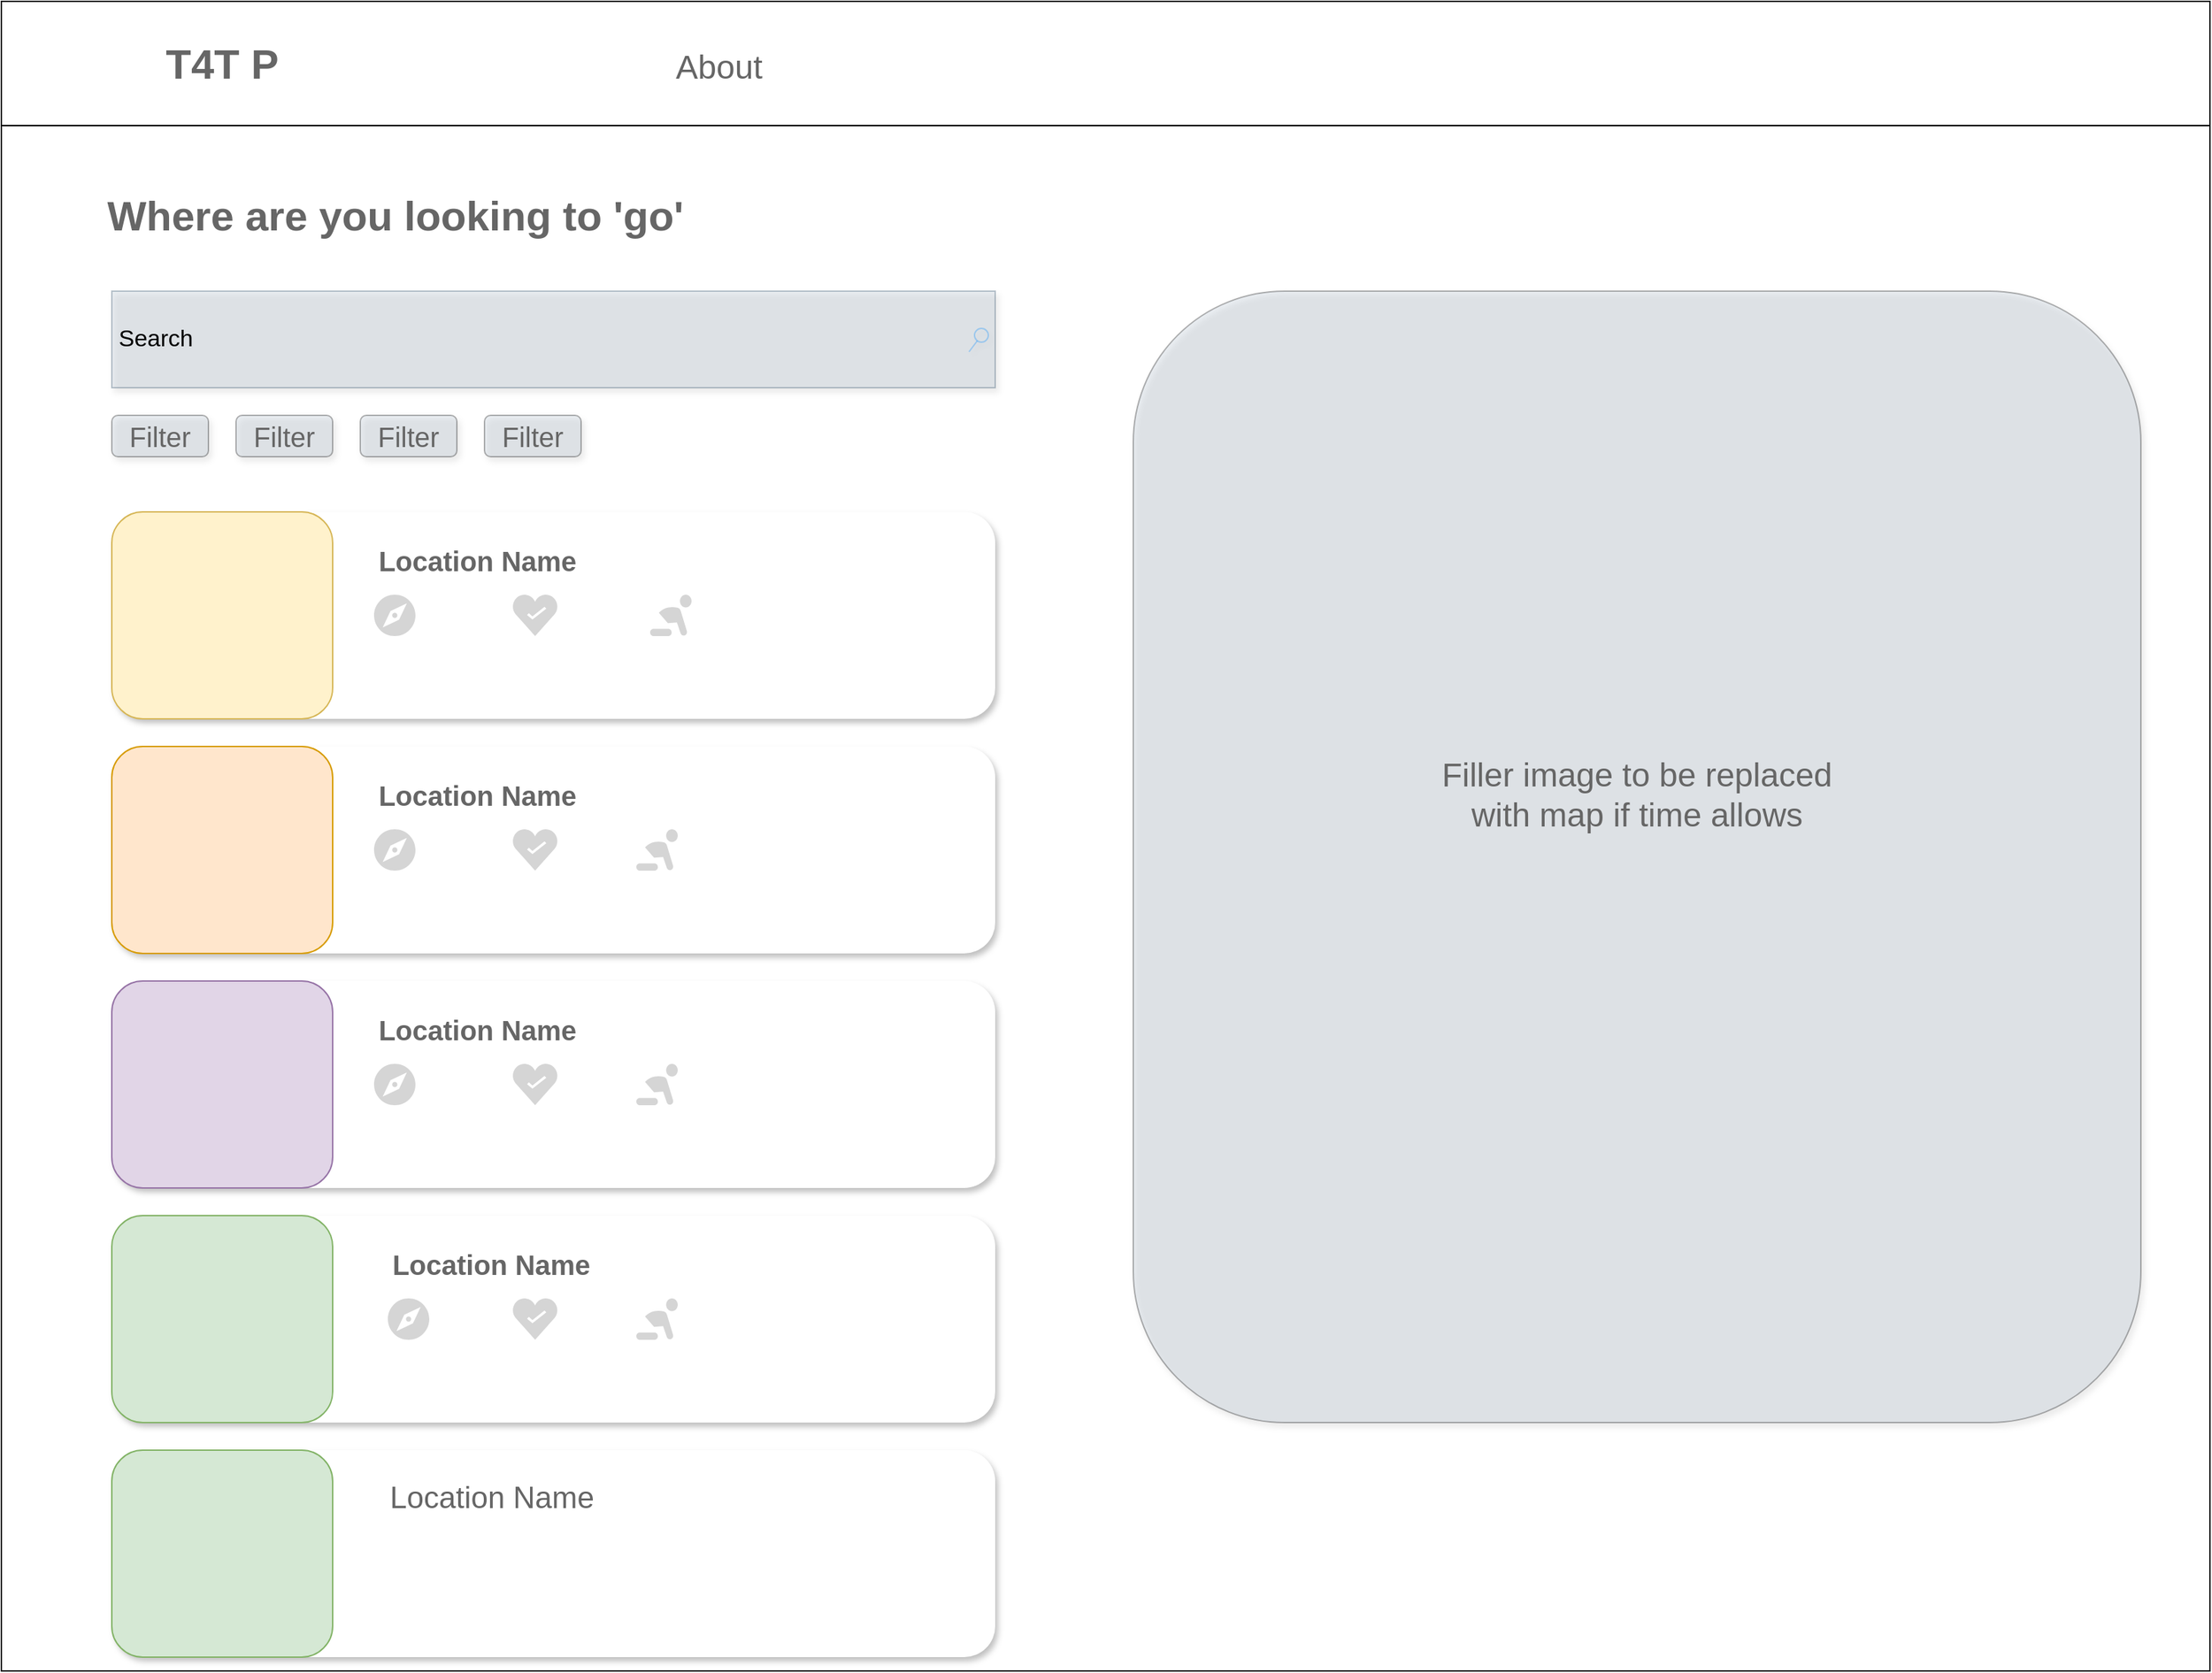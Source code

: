 <mxfile>
    <diagram id="0FMMelTUF6j1pL1O_twX" name="Landing-page">
        <mxGraphModel dx="876" dy="602" grid="1" gridSize="10" guides="1" tooltips="1" connect="1" arrows="1" fold="1" page="1" pageScale="1" pageWidth="1600" pageHeight="1200" math="0" shadow="0">
            <root>
                <mxCell id="0"/>
                <mxCell id="1" parent="0"/>
                <mxCell id="xIm1bSaZW-YQx07dGLlk-2" value="" style="swimlane;whiteSpace=wrap;html=1;startSize=90;" parent="1" vertex="1">
                    <mxGeometry width="1600" height="1210" as="geometry"/>
                </mxCell>
                <mxCell id="xIm1bSaZW-YQx07dGLlk-6" value="Search" style="strokeWidth=1;shadow=1;dashed=0;align=center;html=1;shape=mxgraph.mockup.forms.searchBox;strokeColor=#23445d;mainText=;strokeColor2=#008cff;fontSize=17;align=left;spacingLeft=3;fillColor=#BAC8D3;opacity=30;" parent="xIm1bSaZW-YQx07dGLlk-2" vertex="1">
                    <mxGeometry x="80" y="210" width="640" height="70" as="geometry"/>
                </mxCell>
                <mxCell id="xIm1bSaZW-YQx07dGLlk-7" value="" style="rounded=1;whiteSpace=wrap;html=1;shadow=1;strokeColor=none;" parent="xIm1bSaZW-YQx07dGLlk-2" vertex="1">
                    <mxGeometry x="80" y="370" width="640" height="150" as="geometry"/>
                </mxCell>
                <mxCell id="xIm1bSaZW-YQx07dGLlk-8" value="" style="rounded=1;whiteSpace=wrap;html=1;shadow=1;strokeColor=none;" parent="xIm1bSaZW-YQx07dGLlk-2" vertex="1">
                    <mxGeometry x="80" y="540" width="640" height="150" as="geometry"/>
                </mxCell>
                <mxCell id="xIm1bSaZW-YQx07dGLlk-9" value="" style="rounded=1;whiteSpace=wrap;html=1;shadow=1;strokeColor=none;" parent="xIm1bSaZW-YQx07dGLlk-2" vertex="1">
                    <mxGeometry x="80" y="710" width="640" height="150" as="geometry"/>
                </mxCell>
                <mxCell id="xIm1bSaZW-YQx07dGLlk-10" value="" style="rounded=1;whiteSpace=wrap;html=1;shadow=1;strokeColor=none;" parent="xIm1bSaZW-YQx07dGLlk-2" vertex="1">
                    <mxGeometry x="80" y="880" width="640" height="150" as="geometry"/>
                </mxCell>
                <mxCell id="xIm1bSaZW-YQx07dGLlk-11" value="" style="rounded=1;whiteSpace=wrap;html=1;fillColor=#ffe6cc;strokeColor=#d79b00;" parent="xIm1bSaZW-YQx07dGLlk-2" vertex="1">
                    <mxGeometry x="80" y="540" width="160" height="150" as="geometry"/>
                </mxCell>
                <mxCell id="xIm1bSaZW-YQx07dGLlk-12" value="" style="rounded=1;whiteSpace=wrap;html=1;fillColor=#fff2cc;strokeColor=#d6b656;" parent="xIm1bSaZW-YQx07dGLlk-2" vertex="1">
                    <mxGeometry x="80" y="370" width="160" height="150" as="geometry"/>
                </mxCell>
                <mxCell id="xIm1bSaZW-YQx07dGLlk-13" value="" style="rounded=1;whiteSpace=wrap;html=1;fillColor=#e1d5e7;strokeColor=#9673a6;" parent="xIm1bSaZW-YQx07dGLlk-2" vertex="1">
                    <mxGeometry x="80" y="710" width="160" height="150" as="geometry"/>
                </mxCell>
                <mxCell id="xIm1bSaZW-YQx07dGLlk-14" value="" style="rounded=1;whiteSpace=wrap;html=1;fillColor=#d5e8d4;strokeColor=#82b366;shadow=0;" parent="xIm1bSaZW-YQx07dGLlk-2" vertex="1">
                    <mxGeometry x="80" y="880" width="160" height="150" as="geometry"/>
                </mxCell>
                <mxCell id="xIm1bSaZW-YQx07dGLlk-15" value="&lt;b&gt;&lt;font color=&quot;#666666&quot; style=&quot;font-size: 20px;&quot;&gt;Location Name&lt;/font&gt;&lt;/b&gt;" style="text;html=1;strokeColor=none;fillColor=none;align=center;verticalAlign=middle;whiteSpace=wrap;rounded=0;" parent="xIm1bSaZW-YQx07dGLlk-2" vertex="1">
                    <mxGeometry x="270" y="390" width="150" height="30" as="geometry"/>
                </mxCell>
                <mxCell id="xIm1bSaZW-YQx07dGLlk-16" value="&lt;b&gt;&lt;font color=&quot;#666666&quot; style=&quot;font-size: 20px;&quot;&gt;Location Name&lt;/font&gt;&lt;/b&gt;" style="text;html=1;strokeColor=none;fillColor=none;align=center;verticalAlign=middle;whiteSpace=wrap;rounded=0;" parent="xIm1bSaZW-YQx07dGLlk-2" vertex="1">
                    <mxGeometry x="270" y="560" width="150" height="30" as="geometry"/>
                </mxCell>
                <mxCell id="xIm1bSaZW-YQx07dGLlk-17" value="&lt;b&gt;&lt;font color=&quot;#666666&quot; style=&quot;font-size: 20px;&quot;&gt;Location Name&lt;/font&gt;&lt;/b&gt;" style="text;html=1;strokeColor=none;fillColor=none;align=center;verticalAlign=middle;whiteSpace=wrap;rounded=0;" parent="xIm1bSaZW-YQx07dGLlk-2" vertex="1">
                    <mxGeometry x="270" y="730" width="150" height="30" as="geometry"/>
                </mxCell>
                <mxCell id="xIm1bSaZW-YQx07dGLlk-18" value="&lt;b&gt;&lt;font color=&quot;#666666&quot; style=&quot;font-size: 20px;&quot;&gt;Location Name&lt;/font&gt;&lt;/b&gt;" style="text;html=1;strokeColor=none;fillColor=none;align=center;verticalAlign=middle;whiteSpace=wrap;rounded=0;" parent="xIm1bSaZW-YQx07dGLlk-2" vertex="1">
                    <mxGeometry x="280" y="900" width="150" height="30" as="geometry"/>
                </mxCell>
                <mxCell id="xIm1bSaZW-YQx07dGLlk-21" value="" style="rounded=1;whiteSpace=wrap;html=1;shadow=1;strokeColor=none;" parent="xIm1bSaZW-YQx07dGLlk-2" vertex="1">
                    <mxGeometry x="80" y="1050" width="640" height="150" as="geometry"/>
                </mxCell>
                <mxCell id="xIm1bSaZW-YQx07dGLlk-22" value="" style="rounded=1;whiteSpace=wrap;html=1;fillColor=#d5e8d4;strokeColor=#82b366;shadow=0;" parent="xIm1bSaZW-YQx07dGLlk-2" vertex="1">
                    <mxGeometry x="80" y="1050" width="160" height="150" as="geometry"/>
                </mxCell>
                <mxCell id="xIm1bSaZW-YQx07dGLlk-23" value="&lt;font color=&quot;#666666&quot; style=&quot;font-size: 22px;&quot;&gt;Location Name&lt;/font&gt;" style="text;html=1;strokeColor=none;fillColor=none;align=center;verticalAlign=middle;whiteSpace=wrap;rounded=0;" parent="xIm1bSaZW-YQx07dGLlk-2" vertex="1">
                    <mxGeometry x="257.5" y="1070" width="195" height="30" as="geometry"/>
                </mxCell>
                <mxCell id="xIm1bSaZW-YQx07dGLlk-27" value="" style="dashed=0;aspect=fixed;verticalLabelPosition=bottom;verticalAlign=top;align=center;shape=mxgraph.gmdl.navigate;strokeColor=none;fillColor=#737373;shadow=0;sketch=0;rounded=1;fontSize=22;fontColor=#666666;opacity=30;" parent="xIm1bSaZW-YQx07dGLlk-2" vertex="1">
                    <mxGeometry x="280" y="940" width="30" height="30" as="geometry"/>
                </mxCell>
                <mxCell id="xIm1bSaZW-YQx07dGLlk-29" value="" style="dashed=0;aspect=fixed;verticalLabelPosition=bottom;verticalAlign=top;align=center;shape=mxgraph.gmdl.navigate;strokeColor=none;fillColor=#737373;shadow=0;sketch=0;rounded=1;fontSize=22;fontColor=#666666;opacity=30;" parent="xIm1bSaZW-YQx07dGLlk-2" vertex="1">
                    <mxGeometry x="270" y="770" width="30" height="30" as="geometry"/>
                </mxCell>
                <mxCell id="xIm1bSaZW-YQx07dGLlk-30" value="" style="dashed=0;aspect=fixed;verticalLabelPosition=bottom;verticalAlign=top;align=center;shape=mxgraph.gmdl.navigate;strokeColor=none;fillColor=#737373;shadow=0;sketch=0;rounded=1;fontSize=22;fontColor=#666666;opacity=30;" parent="xIm1bSaZW-YQx07dGLlk-2" vertex="1">
                    <mxGeometry x="270" y="430" width="30" height="30" as="geometry"/>
                </mxCell>
                <mxCell id="xIm1bSaZW-YQx07dGLlk-31" value="" style="dashed=0;aspect=fixed;verticalLabelPosition=bottom;verticalAlign=top;align=center;shape=mxgraph.gmdl.navigate;strokeColor=none;fillColor=#737373;shadow=0;sketch=0;rounded=1;fontSize=22;fontColor=#666666;opacity=30;" parent="xIm1bSaZW-YQx07dGLlk-2" vertex="1">
                    <mxGeometry x="270" y="600" width="30" height="30" as="geometry"/>
                </mxCell>
                <mxCell id="xIm1bSaZW-YQx07dGLlk-32" value="" style="dashed=0;aspect=fixed;verticalLabelPosition=bottom;verticalAlign=top;align=center;shape=mxgraph.gmdl.health;strokeColor=none;fillColor=#737373;shadow=0;sketch=0;rounded=1;fontSize=22;fontColor=#666666;opacity=30;" parent="xIm1bSaZW-YQx07dGLlk-2" vertex="1">
                    <mxGeometry x="370" y="770" width="33.33" height="30" as="geometry"/>
                </mxCell>
                <mxCell id="xIm1bSaZW-YQx07dGLlk-33" value="" style="dashed=0;aspect=fixed;verticalLabelPosition=bottom;verticalAlign=top;align=center;shape=mxgraph.gmdl.health;strokeColor=none;fillColor=#737373;shadow=0;sketch=0;rounded=1;fontSize=22;fontColor=#666666;opacity=30;" parent="xIm1bSaZW-YQx07dGLlk-2" vertex="1">
                    <mxGeometry x="370" y="600" width="33.33" height="30" as="geometry"/>
                </mxCell>
                <mxCell id="xIm1bSaZW-YQx07dGLlk-34" value="" style="dashed=0;aspect=fixed;verticalLabelPosition=bottom;verticalAlign=top;align=center;shape=mxgraph.gmdl.health;strokeColor=none;fillColor=#737373;shadow=0;sketch=0;rounded=1;fontSize=22;fontColor=#666666;opacity=30;" parent="xIm1bSaZW-YQx07dGLlk-2" vertex="1">
                    <mxGeometry x="370" y="430" width="33.33" height="30" as="geometry"/>
                </mxCell>
                <mxCell id="xIm1bSaZW-YQx07dGLlk-35" value="" style="dashed=0;aspect=fixed;verticalLabelPosition=bottom;verticalAlign=top;align=center;shape=mxgraph.gmdl.health;strokeColor=none;fillColor=#737373;shadow=0;sketch=0;rounded=1;fontSize=22;fontColor=#666666;opacity=30;" parent="xIm1bSaZW-YQx07dGLlk-2" vertex="1">
                    <mxGeometry x="370" y="940" width="33.33" height="30" as="geometry"/>
                </mxCell>
                <mxCell id="xIm1bSaZW-YQx07dGLlk-36" value="" style="dashed=0;aspect=fixed;verticalLabelPosition=bottom;verticalAlign=top;align=center;shape=mxgraph.gmdl.family;strokeColor=none;fillColor=#737373;shadow=0;sketch=0;rounded=1;fontSize=22;fontColor=#666666;opacity=30;" parent="xIm1bSaZW-YQx07dGLlk-2" vertex="1">
                    <mxGeometry x="460" y="940" width="30" height="30" as="geometry"/>
                </mxCell>
                <mxCell id="xIm1bSaZW-YQx07dGLlk-37" value="" style="dashed=0;aspect=fixed;verticalLabelPosition=bottom;verticalAlign=top;align=center;shape=mxgraph.gmdl.family;strokeColor=none;fillColor=#737373;shadow=0;sketch=0;rounded=1;fontSize=22;fontColor=#666666;opacity=30;" parent="xIm1bSaZW-YQx07dGLlk-2" vertex="1">
                    <mxGeometry x="460" y="770" width="30" height="30" as="geometry"/>
                </mxCell>
                <mxCell id="xIm1bSaZW-YQx07dGLlk-38" value="" style="dashed=0;aspect=fixed;verticalLabelPosition=bottom;verticalAlign=top;align=center;shape=mxgraph.gmdl.family;strokeColor=none;fillColor=#737373;shadow=0;sketch=0;rounded=1;fontSize=22;fontColor=#666666;opacity=30;" parent="xIm1bSaZW-YQx07dGLlk-2" vertex="1">
                    <mxGeometry x="460" y="600" width="30" height="30" as="geometry"/>
                </mxCell>
                <mxCell id="xIm1bSaZW-YQx07dGLlk-39" value="" style="dashed=0;aspect=fixed;verticalLabelPosition=bottom;verticalAlign=top;align=center;shape=mxgraph.gmdl.family;strokeColor=none;fillColor=#737373;shadow=0;sketch=0;rounded=1;fontSize=22;fontColor=#666666;opacity=30;" parent="xIm1bSaZW-YQx07dGLlk-2" vertex="1">
                    <mxGeometry x="470" y="430" width="30" height="30" as="geometry"/>
                </mxCell>
                <mxCell id="xIm1bSaZW-YQx07dGLlk-40" value="&lt;font style=&quot;font-size: 30px;&quot;&gt;Where are you looking to 'go'&lt;/font&gt;" style="text;strokeColor=none;fillColor=none;html=1;fontSize=24;fontStyle=1;verticalAlign=middle;align=center;rounded=1;shadow=1;fontColor=#666666;opacity=30;" parent="xIm1bSaZW-YQx07dGLlk-2" vertex="1">
                    <mxGeometry x="90" y="140" width="390" height="30" as="geometry"/>
                </mxCell>
                <mxCell id="xIm1bSaZW-YQx07dGLlk-41" value="" style="rounded=1;whiteSpace=wrap;html=1;shadow=1;fontSize=30;fontColor=#666666;fillColor=#BAC8D3;opacity=30;" parent="xIm1bSaZW-YQx07dGLlk-2" vertex="1">
                    <mxGeometry x="80" y="300" width="70" height="30" as="geometry"/>
                </mxCell>
                <mxCell id="xIm1bSaZW-YQx07dGLlk-42" value="" style="rounded=1;whiteSpace=wrap;html=1;shadow=1;fontSize=30;fontColor=#666666;fillColor=#BAC8D3;opacity=30;" parent="xIm1bSaZW-YQx07dGLlk-2" vertex="1">
                    <mxGeometry x="170" y="300" width="70" height="30" as="geometry"/>
                </mxCell>
                <mxCell id="xIm1bSaZW-YQx07dGLlk-43" value="" style="rounded=1;whiteSpace=wrap;html=1;shadow=1;fontSize=30;fontColor=#666666;fillColor=#BAC8D3;opacity=30;" parent="xIm1bSaZW-YQx07dGLlk-2" vertex="1">
                    <mxGeometry x="260" y="300" width="70" height="30" as="geometry"/>
                </mxCell>
                <mxCell id="xIm1bSaZW-YQx07dGLlk-44" value="" style="rounded=1;whiteSpace=wrap;html=1;shadow=1;fontSize=30;fontColor=#666666;fillColor=#BAC8D3;opacity=30;" parent="xIm1bSaZW-YQx07dGLlk-2" vertex="1">
                    <mxGeometry x="350" y="300" width="70" height="30" as="geometry"/>
                </mxCell>
                <mxCell id="xIm1bSaZW-YQx07dGLlk-45" value="&lt;b&gt;T4T P&lt;/b&gt;" style="text;html=1;strokeColor=none;fillColor=none;align=center;verticalAlign=middle;whiteSpace=wrap;rounded=0;shadow=1;fontSize=30;fontColor=#666666;opacity=30;" parent="xIm1bSaZW-YQx07dGLlk-2" vertex="1">
                    <mxGeometry x="80" y="30" width="160" height="30" as="geometry"/>
                </mxCell>
                <mxCell id="xIm1bSaZW-YQx07dGLlk-46" value="&lt;font style=&quot;font-size: 24px;&quot;&gt;About&lt;/font&gt;" style="text;html=1;strokeColor=none;fillColor=none;align=center;verticalAlign=middle;whiteSpace=wrap;rounded=0;shadow=1;fontSize=30;fontColor=#666666;opacity=30;" parent="xIm1bSaZW-YQx07dGLlk-2" vertex="1">
                    <mxGeometry x="490" y="30" width="60" height="30" as="geometry"/>
                </mxCell>
                <mxCell id="xIm1bSaZW-YQx07dGLlk-47" value="" style="rounded=1;whiteSpace=wrap;html=1;shadow=1;fontSize=24;fontColor=#666666;fillColor=#BAC8D3;opacity=30;" parent="xIm1bSaZW-YQx07dGLlk-2" vertex="1">
                    <mxGeometry x="820" y="210" width="730" height="820" as="geometry"/>
                </mxCell>
                <mxCell id="xIm1bSaZW-YQx07dGLlk-48" value="Filler image to be replaced with map if time allows&lt;br&gt;" style="text;html=1;strokeColor=none;fillColor=none;align=center;verticalAlign=middle;whiteSpace=wrap;rounded=0;shadow=1;fontSize=24;fontColor=#666666;opacity=30;" parent="xIm1bSaZW-YQx07dGLlk-2" vertex="1">
                    <mxGeometry x="1025" y="560" width="320" height="30" as="geometry"/>
                </mxCell>
                <mxCell id="xIm1bSaZW-YQx07dGLlk-49" value="&lt;font style=&quot;font-size: 20px;&quot;&gt;Filter&lt;/font&gt;" style="text;html=1;strokeColor=none;fillColor=none;align=center;verticalAlign=middle;whiteSpace=wrap;rounded=0;shadow=1;fontSize=24;fontColor=#666666;opacity=30;" parent="xIm1bSaZW-YQx07dGLlk-2" vertex="1">
                    <mxGeometry x="85" y="300" width="60" height="30" as="geometry"/>
                </mxCell>
                <mxCell id="xIm1bSaZW-YQx07dGLlk-50" value="&lt;font style=&quot;font-size: 20px;&quot;&gt;Filter&lt;/font&gt;" style="text;html=1;strokeColor=none;fillColor=none;align=center;verticalAlign=middle;whiteSpace=wrap;rounded=0;shadow=1;fontSize=24;fontColor=#666666;opacity=30;" parent="xIm1bSaZW-YQx07dGLlk-2" vertex="1">
                    <mxGeometry x="175" y="300" width="60" height="30" as="geometry"/>
                </mxCell>
                <mxCell id="xIm1bSaZW-YQx07dGLlk-91" value="&lt;font style=&quot;font-size: 20px;&quot;&gt;Filter&lt;/font&gt;" style="text;html=1;strokeColor=none;fillColor=none;align=center;verticalAlign=middle;whiteSpace=wrap;rounded=0;shadow=1;fontSize=24;fontColor=#666666;opacity=30;" parent="xIm1bSaZW-YQx07dGLlk-2" vertex="1">
                    <mxGeometry x="265" y="300" width="60" height="30" as="geometry"/>
                </mxCell>
                <mxCell id="xIm1bSaZW-YQx07dGLlk-92" value="&lt;font style=&quot;font-size: 20px;&quot;&gt;Filter&lt;/font&gt;" style="text;html=1;strokeColor=none;fillColor=none;align=center;verticalAlign=middle;whiteSpace=wrap;rounded=0;shadow=1;fontSize=24;fontColor=#666666;opacity=30;" parent="xIm1bSaZW-YQx07dGLlk-2" vertex="1">
                    <mxGeometry x="355" y="300" width="60" height="30" as="geometry"/>
                </mxCell>
            </root>
        </mxGraphModel>
    </diagram>
    <diagram id="Gmozn2u47LCkQs3QTo-9" name="After-Click">
        <mxGraphModel dx="876" dy="1802" grid="1" gridSize="10" guides="1" tooltips="1" connect="1" arrows="1" fold="1" page="1" pageScale="1" pageWidth="1600" pageHeight="1200" math="0" shadow="0">
            <root>
                <mxCell id="0"/>
                <mxCell id="1" parent="0"/>
                <mxCell id="ysPyZRoe9S3RdsyrgTuX-1" value="" style="swimlane;whiteSpace=wrap;html=1;startSize=90;" parent="1" vertex="1">
                    <mxGeometry y="-5" width="1600" height="1210" as="geometry"/>
                </mxCell>
                <mxCell id="ysPyZRoe9S3RdsyrgTuX-3" value="" style="rounded=1;whiteSpace=wrap;html=1;shadow=1;strokeColor=none;" parent="ysPyZRoe9S3RdsyrgTuX-1" vertex="1">
                    <mxGeometry x="80" y="280" width="640" height="490" as="geometry"/>
                </mxCell>
                <mxCell id="ysPyZRoe9S3RdsyrgTuX-11" value="&lt;b&gt;&lt;font color=&quot;#666666&quot; style=&quot;font-size: 22px;&quot;&gt;Location Name&lt;/font&gt;&lt;/b&gt;" style="text;html=1;strokeColor=none;fillColor=none;align=center;verticalAlign=middle;whiteSpace=wrap;rounded=0;" parent="ysPyZRoe9S3RdsyrgTuX-1" vertex="1">
                    <mxGeometry x="130" y="320" width="170" height="30" as="geometry"/>
                </mxCell>
                <mxCell id="ysPyZRoe9S3RdsyrgTuX-20" value="" style="dashed=0;aspect=fixed;verticalLabelPosition=bottom;verticalAlign=top;align=center;shape=mxgraph.gmdl.navigate;strokeColor=none;fillColor=#737373;shadow=0;sketch=0;rounded=1;fontSize=22;fontColor=#666666;opacity=30;" parent="ysPyZRoe9S3RdsyrgTuX-1" vertex="1">
                    <mxGeometry x="340" y="395" width="45" height="45" as="geometry"/>
                </mxCell>
                <mxCell id="ysPyZRoe9S3RdsyrgTuX-24" value="" style="dashed=0;aspect=fixed;verticalLabelPosition=bottom;verticalAlign=top;align=center;shape=mxgraph.gmdl.health;strokeColor=none;fillColor=#737373;shadow=0;sketch=0;rounded=1;fontSize=22;fontColor=#666666;opacity=30;" parent="ysPyZRoe9S3RdsyrgTuX-1" vertex="1">
                    <mxGeometry x="500" y="395" width="50" height="45" as="geometry"/>
                </mxCell>
                <mxCell id="ysPyZRoe9S3RdsyrgTuX-29" value="" style="dashed=0;aspect=fixed;verticalLabelPosition=bottom;verticalAlign=top;align=center;shape=mxgraph.gmdl.family;strokeColor=none;fillColor=#737373;shadow=0;sketch=0;rounded=1;fontSize=22;fontColor=#666666;opacity=30;" parent="ysPyZRoe9S3RdsyrgTuX-1" vertex="1">
                    <mxGeometry x="135" y="475" width="50" height="50" as="geometry"/>
                </mxCell>
                <mxCell id="ysPyZRoe9S3RdsyrgTuX-30" value="&lt;span style=&quot;font-size: 30px;&quot;&gt;5555 Happy St, Happy Town, 0000&lt;/span&gt;" style="text;strokeColor=none;fillColor=none;html=1;fontSize=24;fontStyle=1;verticalAlign=middle;align=center;rounded=1;shadow=1;fontColor=#666666;opacity=30;" parent="ysPyZRoe9S3RdsyrgTuX-1" vertex="1">
                    <mxGeometry x="110" y="210" width="520" height="30" as="geometry"/>
                </mxCell>
                <mxCell id="ysPyZRoe9S3RdsyrgTuX-35" value="&lt;b&gt;T4T P&lt;/b&gt;" style="text;html=1;strokeColor=none;fillColor=none;align=center;verticalAlign=middle;whiteSpace=wrap;rounded=0;shadow=1;fontSize=30;fontColor=#666666;opacity=30;" parent="ysPyZRoe9S3RdsyrgTuX-1" vertex="1">
                    <mxGeometry x="80" y="30" width="160" height="30" as="geometry"/>
                </mxCell>
                <mxCell id="ysPyZRoe9S3RdsyrgTuX-36" value="&lt;font style=&quot;font-size: 24px;&quot;&gt;About&lt;/font&gt;" style="text;html=1;strokeColor=none;fillColor=none;align=center;verticalAlign=middle;whiteSpace=wrap;rounded=0;shadow=1;fontSize=30;fontColor=#666666;opacity=30;" parent="ysPyZRoe9S3RdsyrgTuX-1" vertex="1">
                    <mxGeometry x="490" y="30" width="60" height="30" as="geometry"/>
                </mxCell>
                <mxCell id="ysPyZRoe9S3RdsyrgTuX-37" value="" style="rounded=1;whiteSpace=wrap;html=1;shadow=1;fontSize=24;fillColor=#fff2cc;opacity=30;strokeColor=#d6b656;" parent="ysPyZRoe9S3RdsyrgTuX-1" vertex="1">
                    <mxGeometry x="820" y="210" width="730" height="820" as="geometry"/>
                </mxCell>
                <mxCell id="ysPyZRoe9S3RdsyrgTuX-38" value="Card location image here&lt;br&gt;" style="text;html=1;strokeColor=none;fillColor=none;align=center;verticalAlign=middle;whiteSpace=wrap;rounded=0;shadow=1;fontSize=24;fontColor=#666666;opacity=30;" parent="ysPyZRoe9S3RdsyrgTuX-1" vertex="1">
                    <mxGeometry x="1025" y="560" width="320" height="30" as="geometry"/>
                </mxCell>
                <mxCell id="ROt0Lzf6dnijYsaMBsIA-1" value="" style="html=1;verticalLabelPosition=bottom;align=center;labelBackgroundColor=#ffffff;verticalAlign=top;strokeWidth=2;strokeColor=#0080F0;shadow=0;dashed=0;shape=mxgraph.ios7.icons.looking_glass;rounded=1;fontSize=30;fontColor=#000000;fillColor=#BAC8D3;opacity=40;" parent="ysPyZRoe9S3RdsyrgTuX-1" vertex="1">
                    <mxGeometry x="80" y="210" width="30" height="30" as="geometry"/>
                </mxCell>
                <mxCell id="7HMGrRX0w16bEh8Fz_tt-1" value="&lt;font color=&quot;#4d4d4d&quot; style=&quot;font-size: 18px;&quot;&gt;Location element&lt;/font&gt;" style="shape=note;whiteSpace=wrap;html=1;backgroundOutline=1;darkOpacity=0.05;rounded=1;shadow=1;dashed=1;strokeColor=#666666;strokeWidth=3;fontSize=22;fontColor=#333333;fillColor=#f5f5f5;opacity=40;" parent="ysPyZRoe9S3RdsyrgTuX-1" vertex="1">
                    <mxGeometry x="660" y="265" width="80" height="100" as="geometry"/>
                </mxCell>
                <mxCell id="zHbGOn-O1DNBffokwGXf-1" value="" style="verticalLabelPosition=bottom;verticalAlign=top;html=1;shape=mxgraph.basic.tick;rounded=1;shadow=1;dashed=1;strokeColor=none;strokeWidth=3;fontSize=18;fontColor=#4D4D4D;fillColor=#BAC8D3;opacity=40;" parent="ysPyZRoe9S3RdsyrgTuX-1" vertex="1">
                    <mxGeometry x="140" y="390" width="55" height="55" as="geometry"/>
                </mxCell>
                <mxCell id="zHbGOn-O1DNBffokwGXf-2" value="&lt;b&gt;&lt;font color=&quot;#808080&quot;&gt;Approved&lt;/font&gt;&lt;/b&gt;" style="text;html=1;strokeColor=none;fillColor=none;align=center;verticalAlign=middle;whiteSpace=wrap;rounded=0;shadow=1;dashed=1;strokeWidth=3;fontSize=18;fontColor=#4D4D4D;opacity=40;" parent="ysPyZRoe9S3RdsyrgTuX-1" vertex="1">
                    <mxGeometry x="200" y="402.5" width="90" height="30" as="geometry"/>
                </mxCell>
                <mxCell id="zHbGOn-O1DNBffokwGXf-3" value="&lt;b&gt;15.1m&lt;/b&gt;" style="text;html=1;strokeColor=none;fillColor=none;align=center;verticalAlign=middle;whiteSpace=wrap;rounded=0;shadow=1;dashed=1;strokeWidth=3;fontSize=18;fontColor=#808080;opacity=40;" parent="ysPyZRoe9S3RdsyrgTuX-1" vertex="1">
                    <mxGeometry x="400" y="402.5" width="60" height="30" as="geometry"/>
                </mxCell>
                <mxCell id="zHbGOn-O1DNBffokwGXf-5" value="&lt;b&gt;Unisex&lt;/b&gt;" style="text;html=1;strokeColor=none;fillColor=none;align=center;verticalAlign=middle;whiteSpace=wrap;rounded=0;shadow=1;dashed=1;strokeWidth=3;fontSize=18;fontColor=#808080;opacity=40;" parent="ysPyZRoe9S3RdsyrgTuX-1" vertex="1">
                    <mxGeometry x="570" y="402.5" width="60" height="30" as="geometry"/>
                </mxCell>
                <mxCell id="zHbGOn-O1DNBffokwGXf-6" value="&lt;b&gt;ADA Accessible&lt;/b&gt;" style="text;html=1;strokeColor=none;fillColor=none;align=center;verticalAlign=middle;whiteSpace=wrap;rounded=0;shadow=1;dashed=1;strokeWidth=3;fontSize=18;fontColor=#808080;opacity=40;" parent="ysPyZRoe9S3RdsyrgTuX-1" vertex="1">
                    <mxGeometry x="185" y="485" width="150" height="30" as="geometry"/>
                </mxCell>
                <mxCell id="zHbGOn-O1DNBffokwGXf-7" value="" style="dashed=0;aspect=fixed;verticalLabelPosition=bottom;verticalAlign=top;align=center;shape=mxgraph.gmdl.navigate;strokeColor=none;fillColor=#737373;shadow=0;sketch=0;rounded=1;strokeWidth=3;fontSize=18;fontColor=#808080;opacity=40;" parent="ysPyZRoe9S3RdsyrgTuX-1" vertex="1">
                    <mxGeometry x="130" y="605" width="50" height="50" as="geometry"/>
                </mxCell>
                <mxCell id="zHbGOn-O1DNBffokwGXf-8" value="Random written directions to find the bathroom inside the establishment" style="text;html=1;strokeColor=none;fillColor=none;align=center;verticalAlign=middle;whiteSpace=wrap;rounded=0;shadow=1;dashed=1;strokeWidth=3;fontSize=18;fontColor=#808080;opacity=40;" parent="ysPyZRoe9S3RdsyrgTuX-1" vertex="1">
                    <mxGeometry x="185" y="585" width="320" height="90" as="geometry"/>
                </mxCell>
                <mxCell id="4-PsMf9kol0kE90LQbQs-1" value="" style="rounded=1;whiteSpace=wrap;html=1;shadow=1;dashed=1;strokeWidth=3;fontSize=18;fillColor=#f5f5f5;fontColor=#333333;strokeColor=#666666;" parent="ysPyZRoe9S3RdsyrgTuX-1" vertex="1">
                    <mxGeometry x="80" y="845" width="640" height="60" as="geometry"/>
                </mxCell>
                <mxCell id="4-PsMf9kol0kE90LQbQs-2" value="&lt;b&gt;&lt;font style=&quot;font-size: 22px;&quot;&gt;Go Home&lt;/font&gt;&lt;/b&gt;" style="text;html=1;strokeColor=none;fillColor=none;align=center;verticalAlign=middle;whiteSpace=wrap;rounded=0;shadow=1;dashed=1;strokeWidth=3;fontSize=18;fontColor=#808080;" parent="ysPyZRoe9S3RdsyrgTuX-1" vertex="1">
                    <mxGeometry x="345" y="860" width="110" height="30" as="geometry"/>
                </mxCell>
            </root>
        </mxGraphModel>
    </diagram>
    <diagram id="USUPLHMY4oeIq3D3k6EI" name="Components">
        <mxGraphModel dx="3193" dy="1095" grid="1" gridSize="10" guides="1" tooltips="1" connect="1" arrows="1" fold="1" page="1" pageScale="1" pageWidth="1600" pageHeight="1200" math="0" shadow="0">
            <root>
                <mxCell id="0"/>
                <mxCell id="1" parent="0"/>
                <mxCell id="lZnoLkiW9fNduKa8fgkK-1" value="" style="swimlane;whiteSpace=wrap;html=1;startSize=90;" vertex="1" parent="1">
                    <mxGeometry width="1600" height="1435" as="geometry"/>
                </mxCell>
                <mxCell id="lZnoLkiW9fNduKa8fgkK-2" value="Search" style="strokeWidth=1;shadow=1;dashed=0;align=center;html=1;shape=mxgraph.mockup.forms.searchBox;strokeColor=#23445d;mainText=;strokeColor2=#008cff;fontSize=17;align=left;spacingLeft=3;fillColor=#BAC8D3;opacity=10;" vertex="1" parent="lZnoLkiW9fNduKa8fgkK-1">
                    <mxGeometry x="80" y="210" width="640" height="70" as="geometry"/>
                </mxCell>
                <mxCell id="lZnoLkiW9fNduKa8fgkK-3" value="" style="rounded=1;whiteSpace=wrap;html=1;shadow=1;strokeColor=#666666;fillColor=#f5f5f5;fontColor=#333333;opacity=30;" vertex="1" parent="lZnoLkiW9fNduKa8fgkK-1">
                    <mxGeometry x="80" y="370" width="640" height="150" as="geometry"/>
                </mxCell>
                <mxCell id="lZnoLkiW9fNduKa8fgkK-4" value="" style="rounded=1;whiteSpace=wrap;html=1;shadow=1;strokeColor=#666666;fillColor=#f5f5f5;fontColor=#333333;opacity=30;" vertex="1" parent="lZnoLkiW9fNduKa8fgkK-1">
                    <mxGeometry x="80" y="540" width="640" height="150" as="geometry"/>
                </mxCell>
                <mxCell id="lZnoLkiW9fNduKa8fgkK-5" value="" style="rounded=1;whiteSpace=wrap;html=1;shadow=1;strokeColor=#666666;fillColor=#f5f5f5;fontColor=#333333;opacity=30;" vertex="1" parent="lZnoLkiW9fNduKa8fgkK-1">
                    <mxGeometry x="80" y="710" width="640" height="150" as="geometry"/>
                </mxCell>
                <mxCell id="lZnoLkiW9fNduKa8fgkK-6" value="" style="rounded=1;whiteSpace=wrap;html=1;shadow=1;strokeColor=#666666;fillColor=#f5f5f5;fontColor=#333333;opacity=30;" vertex="1" parent="lZnoLkiW9fNduKa8fgkK-1">
                    <mxGeometry x="80" y="880" width="640" height="150" as="geometry"/>
                </mxCell>
                <mxCell id="lZnoLkiW9fNduKa8fgkK-7" value="" style="rounded=1;whiteSpace=wrap;html=1;fillColor=#f5f5f5;strokeColor=#666666;fontColor=#333333;opacity=30;" vertex="1" parent="lZnoLkiW9fNduKa8fgkK-1">
                    <mxGeometry x="80" y="540" width="160" height="150" as="geometry"/>
                </mxCell>
                <mxCell id="lZnoLkiW9fNduKa8fgkK-8" value="" style="rounded=1;whiteSpace=wrap;html=1;fillColor=#f5f5f5;fontColor=#333333;strokeColor=#666666;opacity=30;" vertex="1" parent="lZnoLkiW9fNduKa8fgkK-1">
                    <mxGeometry x="80" y="370" width="160" height="150" as="geometry"/>
                </mxCell>
                <mxCell id="lZnoLkiW9fNduKa8fgkK-9" value="" style="rounded=1;whiteSpace=wrap;html=1;fillColor=#f5f5f5;strokeColor=#666666;fontColor=#333333;opacity=30;" vertex="1" parent="lZnoLkiW9fNduKa8fgkK-1">
                    <mxGeometry x="80" y="710" width="160" height="150" as="geometry"/>
                </mxCell>
                <mxCell id="lZnoLkiW9fNduKa8fgkK-10" value="" style="rounded=1;whiteSpace=wrap;html=1;fillColor=#f5f5f5;strokeColor=#666666;shadow=0;fontColor=#333333;opacity=30;" vertex="1" parent="lZnoLkiW9fNduKa8fgkK-1">
                    <mxGeometry x="80" y="880" width="160" height="150" as="geometry"/>
                </mxCell>
                <mxCell id="lZnoLkiW9fNduKa8fgkK-11" value="&lt;b&gt;&lt;font color=&quot;#666666&quot; style=&quot;font-size: 20px;&quot;&gt;Location Name&lt;/font&gt;&lt;/b&gt;" style="text;html=1;strokeColor=none;fillColor=none;align=center;verticalAlign=middle;whiteSpace=wrap;rounded=0;" vertex="1" parent="lZnoLkiW9fNduKa8fgkK-1">
                    <mxGeometry x="270" y="390" width="150" height="30" as="geometry"/>
                </mxCell>
                <mxCell id="lZnoLkiW9fNduKa8fgkK-12" value="&lt;b&gt;&lt;font color=&quot;#666666&quot; style=&quot;font-size: 20px;&quot;&gt;Location Name&lt;/font&gt;&lt;/b&gt;" style="text;html=1;strokeColor=none;fillColor=none;align=center;verticalAlign=middle;whiteSpace=wrap;rounded=0;" vertex="1" parent="lZnoLkiW9fNduKa8fgkK-1">
                    <mxGeometry x="270" y="560" width="150" height="30" as="geometry"/>
                </mxCell>
                <mxCell id="lZnoLkiW9fNduKa8fgkK-13" value="&lt;b&gt;&lt;font color=&quot;#666666&quot; style=&quot;font-size: 20px;&quot;&gt;Location Name&lt;/font&gt;&lt;/b&gt;" style="text;html=1;strokeColor=none;fillColor=none;align=center;verticalAlign=middle;whiteSpace=wrap;rounded=0;" vertex="1" parent="lZnoLkiW9fNduKa8fgkK-1">
                    <mxGeometry x="270" y="730" width="150" height="30" as="geometry"/>
                </mxCell>
                <mxCell id="lZnoLkiW9fNduKa8fgkK-14" value="&lt;b&gt;&lt;font color=&quot;#666666&quot; style=&quot;font-size: 20px;&quot;&gt;Location Name&lt;/font&gt;&lt;/b&gt;" style="text;html=1;strokeColor=none;fillColor=none;align=center;verticalAlign=middle;whiteSpace=wrap;rounded=0;" vertex="1" parent="lZnoLkiW9fNduKa8fgkK-1">
                    <mxGeometry x="280" y="900" width="150" height="30" as="geometry"/>
                </mxCell>
                <mxCell id="lZnoLkiW9fNduKa8fgkK-15" value="" style="rounded=1;whiteSpace=wrap;html=1;shadow=1;strokeColor=#666666;fillColor=#f5f5f5;fontColor=#333333;opacity=30;" vertex="1" parent="lZnoLkiW9fNduKa8fgkK-1">
                    <mxGeometry x="80" y="1050" width="640" height="150" as="geometry"/>
                </mxCell>
                <mxCell id="lZnoLkiW9fNduKa8fgkK-16" value="" style="rounded=1;whiteSpace=wrap;html=1;fillColor=#f5f5f5;strokeColor=#666666;shadow=0;fontColor=#333333;opacity=30;" vertex="1" parent="lZnoLkiW9fNduKa8fgkK-1">
                    <mxGeometry x="80" y="1050" width="160" height="150" as="geometry"/>
                </mxCell>
                <mxCell id="lZnoLkiW9fNduKa8fgkK-17" value="&lt;font color=&quot;#666666&quot; style=&quot;font-size: 22px;&quot;&gt;Location Name&lt;/font&gt;" style="text;html=1;strokeColor=none;fillColor=none;align=center;verticalAlign=middle;whiteSpace=wrap;rounded=0;" vertex="1" parent="lZnoLkiW9fNduKa8fgkK-1">
                    <mxGeometry x="257.5" y="1070" width="195" height="30" as="geometry"/>
                </mxCell>
                <mxCell id="lZnoLkiW9fNduKa8fgkK-18" value="" style="dashed=0;aspect=fixed;verticalLabelPosition=bottom;verticalAlign=top;align=center;shape=mxgraph.gmdl.navigate;strokeColor=none;fillColor=#737373;shadow=0;sketch=0;rounded=1;fontSize=22;fontColor=#666666;opacity=30;" vertex="1" parent="lZnoLkiW9fNduKa8fgkK-1">
                    <mxGeometry x="280" y="940" width="30" height="30" as="geometry"/>
                </mxCell>
                <mxCell id="lZnoLkiW9fNduKa8fgkK-19" value="" style="dashed=0;aspect=fixed;verticalLabelPosition=bottom;verticalAlign=top;align=center;shape=mxgraph.gmdl.navigate;strokeColor=none;fillColor=#737373;shadow=0;sketch=0;rounded=1;fontSize=22;fontColor=#666666;opacity=30;" vertex="1" parent="lZnoLkiW9fNduKa8fgkK-1">
                    <mxGeometry x="270" y="770" width="30" height="30" as="geometry"/>
                </mxCell>
                <mxCell id="lZnoLkiW9fNduKa8fgkK-20" value="" style="dashed=0;aspect=fixed;verticalLabelPosition=bottom;verticalAlign=top;align=center;shape=mxgraph.gmdl.navigate;strokeColor=none;fillColor=#737373;shadow=0;sketch=0;rounded=1;fontSize=22;fontColor=#666666;opacity=30;" vertex="1" parent="lZnoLkiW9fNduKa8fgkK-1">
                    <mxGeometry x="270" y="430" width="30" height="30" as="geometry"/>
                </mxCell>
                <mxCell id="lZnoLkiW9fNduKa8fgkK-21" value="" style="dashed=0;aspect=fixed;verticalLabelPosition=bottom;verticalAlign=top;align=center;shape=mxgraph.gmdl.navigate;strokeColor=none;fillColor=#737373;shadow=0;sketch=0;rounded=1;fontSize=22;fontColor=#666666;opacity=30;" vertex="1" parent="lZnoLkiW9fNduKa8fgkK-1">
                    <mxGeometry x="270" y="600" width="30" height="30" as="geometry"/>
                </mxCell>
                <mxCell id="lZnoLkiW9fNduKa8fgkK-22" value="" style="dashed=0;aspect=fixed;verticalLabelPosition=bottom;verticalAlign=top;align=center;shape=mxgraph.gmdl.health;strokeColor=none;fillColor=#737373;shadow=0;sketch=0;rounded=1;fontSize=22;fontColor=#666666;opacity=30;" vertex="1" parent="lZnoLkiW9fNduKa8fgkK-1">
                    <mxGeometry x="370" y="770" width="33.33" height="30" as="geometry"/>
                </mxCell>
                <mxCell id="lZnoLkiW9fNduKa8fgkK-23" value="" style="dashed=0;aspect=fixed;verticalLabelPosition=bottom;verticalAlign=top;align=center;shape=mxgraph.gmdl.health;strokeColor=none;fillColor=#737373;shadow=0;sketch=0;rounded=1;fontSize=22;fontColor=#666666;opacity=30;" vertex="1" parent="lZnoLkiW9fNduKa8fgkK-1">
                    <mxGeometry x="370" y="600" width="33.33" height="30" as="geometry"/>
                </mxCell>
                <mxCell id="lZnoLkiW9fNduKa8fgkK-24" value="" style="dashed=0;aspect=fixed;verticalLabelPosition=bottom;verticalAlign=top;align=center;shape=mxgraph.gmdl.health;strokeColor=none;fillColor=#737373;shadow=0;sketch=0;rounded=1;fontSize=22;fontColor=#666666;opacity=30;" vertex="1" parent="lZnoLkiW9fNduKa8fgkK-1">
                    <mxGeometry x="370" y="430" width="33.33" height="30" as="geometry"/>
                </mxCell>
                <mxCell id="lZnoLkiW9fNduKa8fgkK-25" value="" style="dashed=0;aspect=fixed;verticalLabelPosition=bottom;verticalAlign=top;align=center;shape=mxgraph.gmdl.health;strokeColor=none;fillColor=#737373;shadow=0;sketch=0;rounded=1;fontSize=22;fontColor=#666666;opacity=30;" vertex="1" parent="lZnoLkiW9fNduKa8fgkK-1">
                    <mxGeometry x="370" y="940" width="33.33" height="30" as="geometry"/>
                </mxCell>
                <mxCell id="lZnoLkiW9fNduKa8fgkK-26" value="" style="dashed=0;aspect=fixed;verticalLabelPosition=bottom;verticalAlign=top;align=center;shape=mxgraph.gmdl.family;strokeColor=none;fillColor=#737373;shadow=0;sketch=0;rounded=1;fontSize=22;fontColor=#666666;opacity=30;" vertex="1" parent="lZnoLkiW9fNduKa8fgkK-1">
                    <mxGeometry x="460" y="940" width="30" height="30" as="geometry"/>
                </mxCell>
                <mxCell id="lZnoLkiW9fNduKa8fgkK-27" value="" style="dashed=0;aspect=fixed;verticalLabelPosition=bottom;verticalAlign=top;align=center;shape=mxgraph.gmdl.family;strokeColor=none;fillColor=#737373;shadow=0;sketch=0;rounded=1;fontSize=22;fontColor=#666666;opacity=30;" vertex="1" parent="lZnoLkiW9fNduKa8fgkK-1">
                    <mxGeometry x="460" y="770" width="30" height="30" as="geometry"/>
                </mxCell>
                <mxCell id="lZnoLkiW9fNduKa8fgkK-28" value="" style="dashed=0;aspect=fixed;verticalLabelPosition=bottom;verticalAlign=top;align=center;shape=mxgraph.gmdl.family;strokeColor=none;fillColor=#737373;shadow=0;sketch=0;rounded=1;fontSize=22;fontColor=#666666;opacity=30;" vertex="1" parent="lZnoLkiW9fNduKa8fgkK-1">
                    <mxGeometry x="460" y="600" width="30" height="30" as="geometry"/>
                </mxCell>
                <mxCell id="lZnoLkiW9fNduKa8fgkK-29" value="" style="dashed=0;aspect=fixed;verticalLabelPosition=bottom;verticalAlign=top;align=center;shape=mxgraph.gmdl.family;strokeColor=none;fillColor=#737373;shadow=0;sketch=0;rounded=1;fontSize=22;fontColor=#666666;opacity=30;" vertex="1" parent="lZnoLkiW9fNduKa8fgkK-1">
                    <mxGeometry x="470" y="430" width="30" height="30" as="geometry"/>
                </mxCell>
                <mxCell id="lZnoLkiW9fNduKa8fgkK-30" value="&lt;font color=&quot;#cccccc&quot; style=&quot;font-size: 30px;&quot;&gt;Where are you looking to 'go'&lt;/font&gt;" style="text;strokeColor=none;fillColor=none;html=1;fontSize=24;fontStyle=1;verticalAlign=middle;align=center;rounded=1;shadow=1;fontColor=#666666;opacity=30;" vertex="1" parent="lZnoLkiW9fNduKa8fgkK-1">
                    <mxGeometry x="90" y="140" width="390" height="30" as="geometry"/>
                </mxCell>
                <mxCell id="lZnoLkiW9fNduKa8fgkK-31" value="" style="rounded=1;whiteSpace=wrap;html=1;shadow=1;fontSize=30;fontColor=#666666;fillColor=#BAC8D3;opacity=10;" vertex="1" parent="lZnoLkiW9fNduKa8fgkK-1">
                    <mxGeometry x="80" y="300" width="70" height="30" as="geometry"/>
                </mxCell>
                <mxCell id="lZnoLkiW9fNduKa8fgkK-32" value="" style="rounded=1;whiteSpace=wrap;html=1;shadow=1;fontSize=30;fontColor=#666666;fillColor=#BAC8D3;opacity=10;" vertex="1" parent="lZnoLkiW9fNduKa8fgkK-1">
                    <mxGeometry x="170" y="300" width="70" height="30" as="geometry"/>
                </mxCell>
                <mxCell id="lZnoLkiW9fNduKa8fgkK-33" value="" style="rounded=1;whiteSpace=wrap;html=1;shadow=1;fontSize=30;fontColor=#666666;fillColor=#BAC8D3;opacity=10;" vertex="1" parent="lZnoLkiW9fNduKa8fgkK-1">
                    <mxGeometry x="260" y="300" width="70" height="30" as="geometry"/>
                </mxCell>
                <mxCell id="lZnoLkiW9fNduKa8fgkK-34" value="" style="rounded=1;whiteSpace=wrap;html=1;shadow=1;fontSize=30;fontColor=#666666;fillColor=#BAC8D3;opacity=10;" vertex="1" parent="lZnoLkiW9fNduKa8fgkK-1">
                    <mxGeometry x="350" y="300" width="70" height="30" as="geometry"/>
                </mxCell>
                <mxCell id="lZnoLkiW9fNduKa8fgkK-35" value="&lt;b&gt;T4T P&lt;/b&gt;" style="text;html=1;strokeColor=none;fillColor=none;align=center;verticalAlign=middle;whiteSpace=wrap;rounded=0;shadow=1;fontSize=30;fontColor=#666666;opacity=30;" vertex="1" parent="lZnoLkiW9fNduKa8fgkK-1">
                    <mxGeometry x="80" y="30" width="160" height="30" as="geometry"/>
                </mxCell>
                <mxCell id="lZnoLkiW9fNduKa8fgkK-36" value="&lt;font style=&quot;font-size: 24px;&quot;&gt;About&lt;/font&gt;" style="text;html=1;strokeColor=none;fillColor=none;align=center;verticalAlign=middle;whiteSpace=wrap;rounded=0;shadow=1;fontSize=30;fontColor=#666666;opacity=30;" vertex="1" parent="lZnoLkiW9fNduKa8fgkK-1">
                    <mxGeometry x="490" y="30" width="60" height="30" as="geometry"/>
                </mxCell>
                <mxCell id="lZnoLkiW9fNduKa8fgkK-37" value="" style="rounded=1;whiteSpace=wrap;html=1;shadow=1;fontSize=24;fontColor=#333333;fillColor=#f5f5f5;opacity=30;strokeColor=#666666;" vertex="1" parent="lZnoLkiW9fNduKa8fgkK-1">
                    <mxGeometry x="820" y="210" width="730" height="820" as="geometry"/>
                </mxCell>
                <mxCell id="lZnoLkiW9fNduKa8fgkK-38" value="Filler image to be replaced with map if time allows&lt;br&gt;" style="text;html=1;strokeColor=none;fillColor=none;align=center;verticalAlign=middle;whiteSpace=wrap;rounded=0;shadow=1;fontSize=24;fontColor=#666666;opacity=30;" vertex="1" parent="lZnoLkiW9fNduKa8fgkK-1">
                    <mxGeometry x="1025" y="560" width="320" height="30" as="geometry"/>
                </mxCell>
                <mxCell id="lZnoLkiW9fNduKa8fgkK-39" value="&lt;font color=&quot;#cccccc&quot; style=&quot;font-size: 20px;&quot;&gt;Filter&lt;/font&gt;" style="text;html=1;strokeColor=none;fillColor=none;align=center;verticalAlign=middle;whiteSpace=wrap;rounded=0;shadow=1;fontSize=24;fontColor=#666666;opacity=10;" vertex="1" parent="lZnoLkiW9fNduKa8fgkK-1">
                    <mxGeometry x="85" y="300" width="60" height="30" as="geometry"/>
                </mxCell>
                <mxCell id="lZnoLkiW9fNduKa8fgkK-40" value="&lt;font color=&quot;#cccccc&quot; style=&quot;font-size: 20px;&quot;&gt;Filter&lt;/font&gt;" style="text;html=1;strokeColor=none;fillColor=none;align=center;verticalAlign=middle;whiteSpace=wrap;rounded=0;shadow=1;fontSize=24;fontColor=#666666;opacity=10;" vertex="1" parent="lZnoLkiW9fNduKa8fgkK-1">
                    <mxGeometry x="175" y="300" width="60" height="30" as="geometry"/>
                </mxCell>
                <mxCell id="lZnoLkiW9fNduKa8fgkK-41" value="&lt;font style=&quot;font-size: 20px;&quot;&gt;Filter&lt;/font&gt;" style="text;html=1;strokeColor=none;fillColor=none;align=center;verticalAlign=middle;whiteSpace=wrap;rounded=0;shadow=1;fontSize=24;fontColor=#666666;opacity=10;" vertex="1" parent="lZnoLkiW9fNduKa8fgkK-1">
                    <mxGeometry x="265" y="300" width="60" height="30" as="geometry"/>
                </mxCell>
                <mxCell id="lZnoLkiW9fNduKa8fgkK-42" value="&lt;font style=&quot;font-size: 20px;&quot;&gt;Filter&lt;/font&gt;" style="text;html=1;strokeColor=none;fillColor=none;align=center;verticalAlign=middle;whiteSpace=wrap;rounded=0;shadow=1;fontSize=24;fontColor=#666666;opacity=10;" vertex="1" parent="lZnoLkiW9fNduKa8fgkK-1">
                    <mxGeometry x="355" y="300" width="60" height="30" as="geometry"/>
                </mxCell>
                <mxCell id="etckC9ivUIE6XQqud9nu-1" value="" style="rounded=0;whiteSpace=wrap;html=1;shadow=1;fontSize=20;fillColor=#f8cecc;opacity=40;dashed=1;strokeWidth=3;strokeColor=#b85450;" vertex="1" parent="lZnoLkiW9fNduKa8fgkK-1">
                    <mxGeometry y="190" width="760" height="100" as="geometry"/>
                </mxCell>
                <mxCell id="etckC9ivUIE6XQqud9nu-2" value="&lt;font size=&quot;1&quot; color=&quot;#000000&quot;&gt;&lt;b style=&quot;font-size: 24px;&quot;&gt;Search Component&lt;/b&gt;&lt;/font&gt;" style="text;html=1;strokeColor=none;fillColor=none;align=center;verticalAlign=middle;whiteSpace=wrap;rounded=0;shadow=1;dashed=1;fontSize=20;fontColor=#CCCCCC;opacity=40;" vertex="1" parent="lZnoLkiW9fNduKa8fgkK-1">
                    <mxGeometry x="190" y="225" width="330" height="30" as="geometry"/>
                </mxCell>
                <mxCell id="etckC9ivUIE6XQqud9nu-3" value="" style="rounded=0;whiteSpace=wrap;html=1;shadow=1;fontSize=20;fillColor=#fff2cc;opacity=40;dashed=1;strokeColor=#d6b656;strokeWidth=3;" vertex="1" parent="lZnoLkiW9fNduKa8fgkK-1">
                    <mxGeometry y="360" width="760" height="1075" as="geometry"/>
                </mxCell>
                <mxCell id="etckC9ivUIE6XQqud9nu-4" value="&lt;b&gt;&lt;font style=&quot;font-size: 30px;&quot;&gt;Locations&lt;/font&gt;&lt;/b&gt;" style="text;html=1;strokeColor=none;fillColor=none;align=center;verticalAlign=middle;whiteSpace=wrap;rounded=0;shadow=1;dashed=1;fontSize=24;fontColor=#000000;opacity=40;" vertex="1" parent="lZnoLkiW9fNduKa8fgkK-1">
                    <mxGeometry x="260" y="650" width="170" height="30" as="geometry"/>
                </mxCell>
                <mxCell id="etckC9ivUIE6XQqud9nu-5" value="" style="rounded=0;whiteSpace=wrap;html=1;shadow=1;fontSize=20;fillColor=#ffe6cc;opacity=40;dashed=1;strokeWidth=3;strokeColor=#d79b00;" vertex="1" parent="lZnoLkiW9fNduKa8fgkK-1">
                    <mxGeometry y="290" width="760" height="70" as="geometry"/>
                </mxCell>
                <mxCell id="etckC9ivUIE6XQqud9nu-6" value="" style="rounded=0;whiteSpace=wrap;html=1;shadow=1;fontSize=20;fillColor=#d5e8d4;opacity=40;dashed=1;strokeColor=#82b366;strokeWidth=3;" vertex="1" parent="lZnoLkiW9fNduKa8fgkK-1">
                    <mxGeometry x="770" y="90" width="830" height="1345" as="geometry"/>
                </mxCell>
                <mxCell id="Q5zJA7gYzCyzEHp0_wYg-1" value="&lt;b&gt;&lt;font style=&quot;font-size: 30px;&quot;&gt;H2&lt;/font&gt;&lt;/b&gt;" style="rounded=0;whiteSpace=wrap;html=1;shadow=1;fontSize=20;fillColor=#f5f5f5;opacity=40;dashed=1;strokeWidth=3;strokeColor=#666666;fontColor=#333333;" vertex="1" parent="lZnoLkiW9fNduKa8fgkK-1">
                    <mxGeometry y="90" width="760" height="100" as="geometry"/>
                </mxCell>
                <mxCell id="35PLy1QCQHtUEW68Uz8b-1" value="&lt;b&gt;&lt;font color=&quot;#000000&quot;&gt;Filler/Map&lt;/font&gt;&lt;/b&gt;" style="text;html=1;strokeColor=none;fillColor=none;align=center;verticalAlign=middle;whiteSpace=wrap;rounded=0;shadow=1;strokeWidth=1;fontSize=30;fontColor=#808080;" vertex="1" parent="lZnoLkiW9fNduKa8fgkK-1">
                    <mxGeometry x="1080" y="510" width="210" height="30" as="geometry"/>
                </mxCell>
            </root>
        </mxGraphModel>
    </diagram>
    <diagram id="-yvuuItQF6G6jqqR7k9Y" name="Architecture">
        <mxGraphModel dx="1902" dy="1095" grid="1" gridSize="10" guides="1" tooltips="1" connect="1" arrows="1" fold="1" page="1" pageScale="1" pageWidth="1200" pageHeight="1600" math="0" shadow="0">
            <root>
                <mxCell id="0"/>
                <mxCell id="1" parent="0"/>
                <mxCell id="QylPHTEz8gwhGYtyg14A-1" value="App" style="rounded=1;whiteSpace=wrap;html=1;shadow=1;strokeColor=#666666;strokeWidth=1;fontSize=22;fontColor=#333333;fillColor=#f5f5f5;" vertex="1" parent="1">
                    <mxGeometry x="480" y="80" width="210" height="110" as="geometry"/>
                </mxCell>
                <mxCell id="QylPHTEz8gwhGYtyg14A-2" value="Landing Page" style="rounded=1;whiteSpace=wrap;html=1;shadow=1;strokeColor=#666666;strokeWidth=1;fontSize=22;fontColor=#333333;fillColor=#f5f5f5;" vertex="1" parent="1">
                    <mxGeometry x="310" y="240" width="210" height="110" as="geometry"/>
                </mxCell>
                <mxCell id="v9xQ6sEbahU0GC0a2fub-1" value="Error Page" style="rounded=1;whiteSpace=wrap;html=1;shadow=1;strokeColor=#666666;strokeWidth=1;fontSize=22;fontColor=#333333;fillColor=#f5f5f5;" vertex="1" parent="1">
                    <mxGeometry x="930" y="240" width="210" height="110" as="geometry"/>
                </mxCell>
                <mxCell id="v9xQ6sEbahU0GC0a2fub-2" value="About" style="rounded=1;whiteSpace=wrap;html=1;shadow=1;strokeColor=#666666;strokeWidth=1;fontSize=22;fontColor=#333333;fillColor=#f5f5f5;" vertex="1" parent="1">
                    <mxGeometry x="660" y="240" width="210" height="110" as="geometry"/>
                </mxCell>
                <mxCell id="v9xQ6sEbahU0GC0a2fub-3" value="Search" style="rounded=1;whiteSpace=wrap;html=1;shadow=1;strokeColor=#666666;strokeWidth=1;fontSize=22;fontColor=#333333;fillColor=#f5f5f5;" vertex="1" parent="1">
                    <mxGeometry x="150" y="440" width="180" height="90" as="geometry"/>
                </mxCell>
                <mxCell id="Jc88gICvIzojjYAUtCQe-5" value="" style="edgeStyle=none;html=1;fontSize=22;fontColor=#808080;" edge="1" parent="1" source="9GHtJTlipK2TbZPjuhb0-1" target="Cec-U0t_je0lU07pagh8-1">
                    <mxGeometry relative="1" as="geometry"/>
                </mxCell>
                <mxCell id="9GHtJTlipK2TbZPjuhb0-1" value="Filter" style="rounded=1;whiteSpace=wrap;html=1;shadow=1;strokeColor=#666666;strokeWidth=1;fontSize=22;fontColor=#333333;fillColor=#f5f5f5;" vertex="1" parent="1">
                    <mxGeometry x="330" y="590" width="180" height="90" as="geometry"/>
                </mxCell>
                <mxCell id="Cec-U0t_je0lU07pagh8-1" value="Locations" style="rounded=1;whiteSpace=wrap;html=1;shadow=1;strokeColor=#666666;strokeWidth=1;fontSize=22;fontColor=#333333;fillColor=#f5f5f5;" vertex="1" parent="1">
                    <mxGeometry x="40" y="590" width="180" height="90" as="geometry"/>
                </mxCell>
                <mxCell id="AQdtg8ppUQKWMjS3mWDr-1" value="" style="endArrow=classic;html=1;fontSize=22;fontColor=#808080;" edge="1" parent="1">
                    <mxGeometry width="50" height="50" relative="1" as="geometry">
                        <mxPoint x="470" y="140" as="sourcePoint"/>
                        <mxPoint x="410" y="200" as="targetPoint"/>
                        <Array as="points">
                            <mxPoint x="410" y="140"/>
                        </Array>
                    </mxGeometry>
                </mxCell>
                <mxCell id="AQdtg8ppUQKWMjS3mWDr-3" value="" style="endArrow=classic;html=1;fontSize=22;fontColor=#808080;" edge="1" parent="1">
                    <mxGeometry width="50" height="50" relative="1" as="geometry">
                        <mxPoint x="130" y="490" as="sourcePoint"/>
                        <mxPoint x="90" y="570" as="targetPoint"/>
                        <Array as="points">
                            <mxPoint x="90" y="490"/>
                        </Array>
                    </mxGeometry>
                </mxCell>
                <mxCell id="AQdtg8ppUQKWMjS3mWDr-5" value="" style="endArrow=classic;html=1;fontSize=22;fontColor=#808080;" edge="1" parent="1">
                    <mxGeometry width="50" height="50" relative="1" as="geometry">
                        <mxPoint x="260" y="634.09" as="sourcePoint"/>
                        <mxPoint x="320" y="634.09" as="targetPoint"/>
                    </mxGeometry>
                </mxCell>
                <mxCell id="AQdtg8ppUQKWMjS3mWDr-6" value="" style="endArrow=classic;html=1;fontSize=22;fontColor=#808080;" edge="1" parent="1">
                    <mxGeometry width="50" height="50" relative="1" as="geometry">
                        <mxPoint x="140.0" y="700" as="sourcePoint"/>
                        <mxPoint x="830" y="810" as="targetPoint"/>
                        <Array as="points">
                            <mxPoint x="140" y="810"/>
                        </Array>
                    </mxGeometry>
                </mxCell>
                <mxCell id="AQdtg8ppUQKWMjS3mWDr-7" value="After-Click" style="rounded=1;whiteSpace=wrap;html=1;shadow=1;strokeColor=#666666;strokeWidth=1;fontSize=22;fontColor=#333333;fillColor=#f5f5f5;" vertex="1" parent="1">
                    <mxGeometry x="850" y="750" width="210" height="110" as="geometry"/>
                </mxCell>
                <mxCell id="AQdtg8ppUQKWMjS3mWDr-8" value="Locations Component" style="rounded=1;whiteSpace=wrap;html=1;shadow=1;strokeColor=#666666;strokeWidth=1;fontSize=22;fontColor=#333333;fillColor=#f5f5f5;" vertex="1" parent="1">
                    <mxGeometry x="720" y="940" width="180" height="90" as="geometry"/>
                </mxCell>
                <mxCell id="Jc88gICvIzojjYAUtCQe-1" value="Filler/Map" style="rounded=1;whiteSpace=wrap;html=1;shadow=1;strokeColor=#666666;strokeWidth=1;fontSize=22;fontColor=#333333;fillColor=#f5f5f5;" vertex="1" parent="1">
                    <mxGeometry x="495" y="440" width="180" height="90" as="geometry"/>
                </mxCell>
                <mxCell id="Jc88gICvIzojjYAUtCQe-2" value="" style="endArrow=classic;html=1;fontSize=22;fontColor=#808080;" edge="1" parent="1">
                    <mxGeometry width="50" height="50" relative="1" as="geometry">
                        <mxPoint x="420" y="370" as="sourcePoint"/>
                        <mxPoint x="550" y="420" as="targetPoint"/>
                    </mxGeometry>
                </mxCell>
                <mxCell id="Jc88gICvIzojjYAUtCQe-4" value="" style="endArrow=classic;html=1;fontSize=22;fontColor=#808080;" edge="1" parent="1">
                    <mxGeometry width="50" height="50" relative="1" as="geometry">
                        <mxPoint x="410" y="370" as="sourcePoint"/>
                        <mxPoint x="260" y="420" as="targetPoint"/>
                    </mxGeometry>
                </mxCell>
                <mxCell id="hx4XAhxVVqLeQ4Ds78h4-1" value="Filler/Map -&amp;gt; using Locations Image" style="rounded=1;whiteSpace=wrap;html=1;shadow=1;strokeColor=#666666;strokeWidth=1;fontSize=22;fontColor=#333333;fillColor=#f5f5f5;" vertex="1" parent="1">
                    <mxGeometry x="1000" y="940" width="180" height="90" as="geometry"/>
                </mxCell>
                <mxCell id="A1HWWZHq-J7ntjac9Ys8-1" value="" style="endArrow=classic;html=1;fontSize=22;fontColor=#808080;" edge="1" parent="1">
                    <mxGeometry width="50" height="50" relative="1" as="geometry">
                        <mxPoint x="950" y="880" as="sourcePoint"/>
                        <mxPoint x="830" y="920" as="targetPoint"/>
                    </mxGeometry>
                </mxCell>
                <mxCell id="A1HWWZHq-J7ntjac9Ys8-2" value="" style="endArrow=classic;html=1;fontSize=22;fontColor=#808080;" edge="1" parent="1">
                    <mxGeometry width="50" height="50" relative="1" as="geometry">
                        <mxPoint x="960" y="880" as="sourcePoint"/>
                        <mxPoint x="1070" y="920" as="targetPoint"/>
                    </mxGeometry>
                </mxCell>
                <mxCell id="A1HWWZHq-J7ntjac9Ys8-3" value="" style="endArrow=classic;html=1;fontSize=30;fontColor=#808080;" edge="1" parent="1">
                    <mxGeometry width="50" height="50" relative="1" as="geometry">
                        <mxPoint x="710" y="140" as="sourcePoint"/>
                        <mxPoint x="760" y="210" as="targetPoint"/>
                        <Array as="points">
                            <mxPoint x="760" y="140"/>
                        </Array>
                    </mxGeometry>
                </mxCell>
                <mxCell id="A1HWWZHq-J7ntjac9Ys8-4" value="" style="endArrow=classic;html=1;fontSize=30;fontColor=#808080;" edge="1" parent="1">
                    <mxGeometry width="50" height="50" relative="1" as="geometry">
                        <mxPoint x="730" y="140" as="sourcePoint"/>
                        <mxPoint x="1040" y="220" as="targetPoint"/>
                        <Array as="points">
                            <mxPoint x="1040" y="140"/>
                        </Array>
                    </mxGeometry>
                </mxCell>
            </root>
        </mxGraphModel>
    </diagram>
</mxfile>